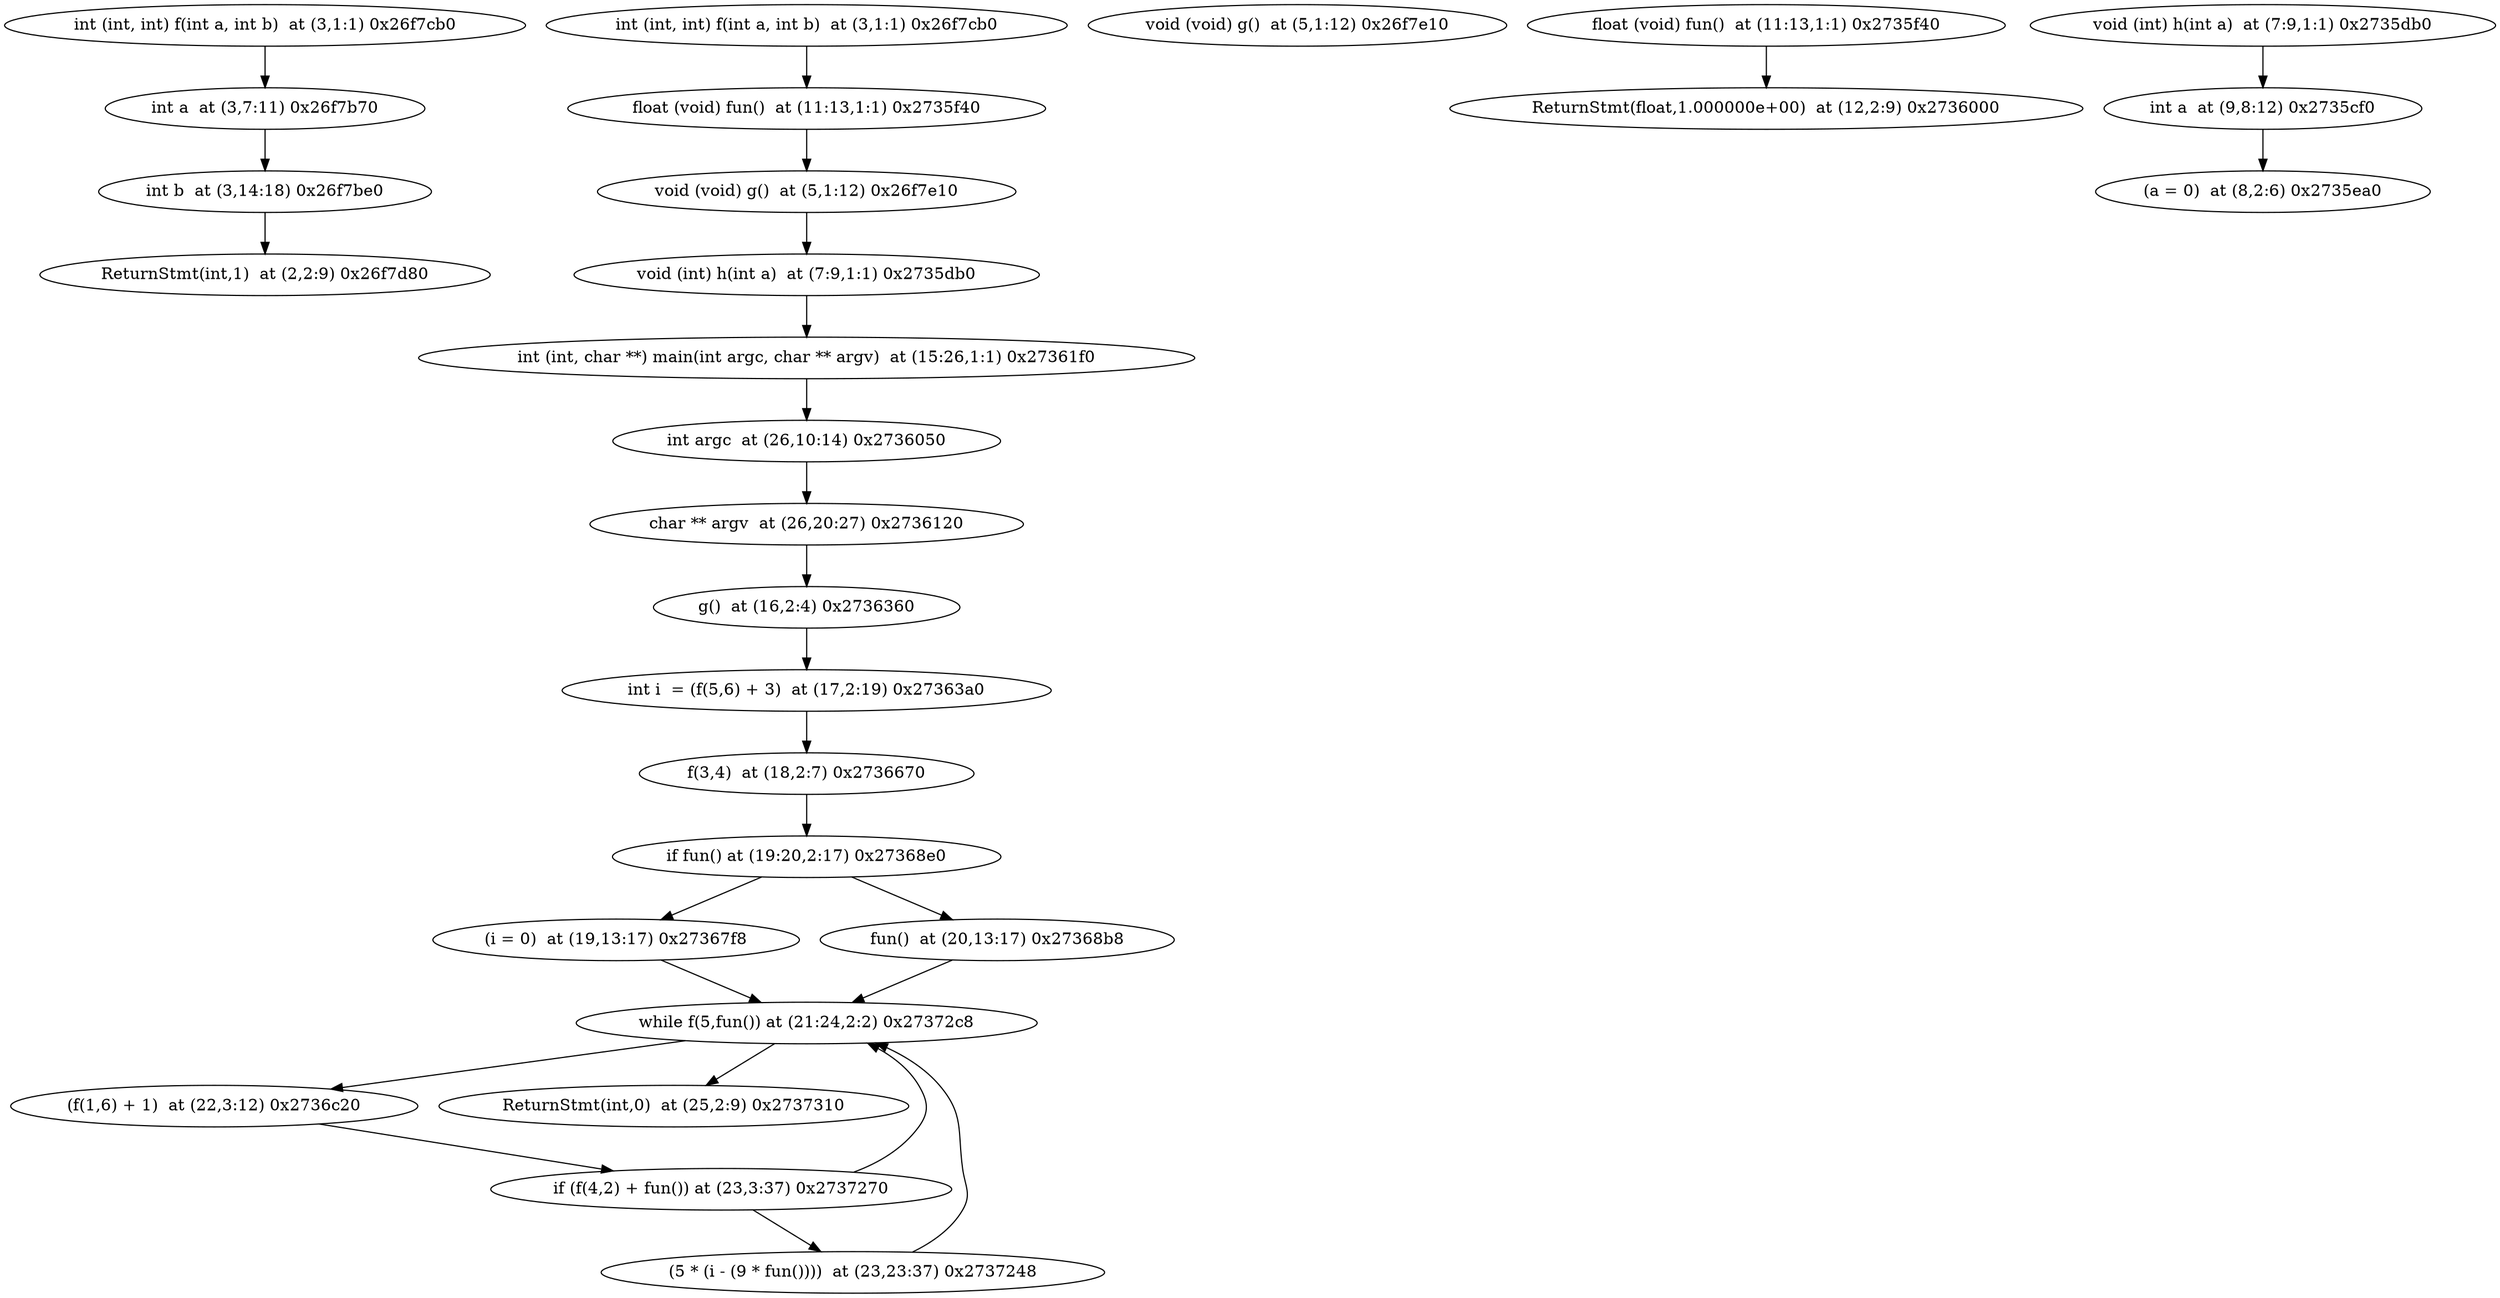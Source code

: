 digraph {
{f0x26f7cb0 [label="int (int, int) f(int a, int b)  at (3,1:1) 0x26f7cb0"]} -> {f0x26f7b70 [label="int a  at (3,7:11) 0x26f7b70"]}
{f0x26f7b70 [label="int a  at (3,7:11) 0x26f7b70"]} -> {f0x26f7be0 [label="int b  at (3,14:18) 0x26f7be0"]}
{f0x26f7be0 [label="int b  at (3,14:18) 0x26f7be0"]} -> {f0x26f7d80 [label="ReturnStmt(int,1)  at (2,2:9) 0x26f7d80"]}
{f0x26f7d80 [label="ReturnStmt(int,1)  at (2,2:9) 0x26f7d80"]}
{main0x26f7cb0 [label="int (int, int) f(int a, int b)  at (3,1:1) 0x26f7cb0"]} -> {main0x2735f40 [label="float (void) fun()  at (11:13,1:1) 0x2735f40"]}
{main0x2735f40 [label="float (void) fun()  at (11:13,1:1) 0x2735f40"]} -> {main0x26f7e10 [label="void (void) g()  at (5,1:12) 0x26f7e10"]}
{main0x26f7e10 [label="void (void) g()  at (5,1:12) 0x26f7e10"]} -> {main0x2735db0 [label="void (int) h(int a)  at (7:9,1:1) 0x2735db0"]}
{main0x2735db0 [label="void (int) h(int a)  at (7:9,1:1) 0x2735db0"]} -> {main0x27361f0 [label="int (int, char **) main(int argc, char ** argv)  at (15:26,1:1) 0x27361f0"]}
{main0x27361f0 [label="int (int, char **) main(int argc, char ** argv)  at (15:26,1:1) 0x27361f0"]} -> {main0x2736050 [label="int argc  at (26,10:14) 0x2736050"]}
{main0x2736050 [label="int argc  at (26,10:14) 0x2736050"]} -> {main0x2736120 [label="char ** argv  at (26,20:27) 0x2736120"]}
{main0x2736120 [label="char ** argv  at (26,20:27) 0x2736120"]} -> {main0x2736360 [label="g()  at (16,2:4) 0x2736360"]}
{main0x2736360 [label="g()  at (16,2:4) 0x2736360"]} -> {main0x27363a0 [label="int i  = (f(5,6) + 3)  at (17,2:19) 0x27363a0"]}
{main0x27363a0 [label="int i  = (f(5,6) + 3)  at (17,2:19) 0x27363a0"]} -> {main0x2736670 [label="f(3,4)  at (18,2:7) 0x2736670"]}
{main0x2736670 [label="f(3,4)  at (18,2:7) 0x2736670"]} -> {main0x27368e0 [label="if fun() at (19:20,2:17) 0x27368e0"]}
{main0x27368e0 [label="if fun() at (19:20,2:17) 0x27368e0"]} -> {main0x27367f8 [label="(i = 0)  at (19,13:17) 0x27367f8"]}
{main0x27368e0 [label="if fun() at (19:20,2:17) 0x27368e0"]} -> {main0x27368b8 [label="fun()  at (20,13:17) 0x27368b8"]}
{main0x27367f8 [label="(i = 0)  at (19,13:17) 0x27367f8"]} -> {main0x27372c8 [label="while f(5,fun()) at (21:24,2:2) 0x27372c8"]}
{main0x27372c8 [label="while f(5,fun()) at (21:24,2:2) 0x27372c8"]} -> {main0x2736c20 [label="(f(1,6) + 1)  at (22,3:12) 0x2736c20"]}
{main0x27372c8 [label="while f(5,fun()) at (21:24,2:2) 0x27372c8"]} -> {main0x2737310 [label="ReturnStmt(int,0)  at (25,2:9) 0x2737310"]}
{main0x2736c20 [label="(f(1,6) + 1)  at (22,3:12) 0x2736c20"]} -> {main0x2737270 [label="if (f(4,2) + fun()) at (23,3:37) 0x2737270"]}
{main0x2737270 [label="if (f(4,2) + fun()) at (23,3:37) 0x2737270"]} -> {main0x2737248 [label="(5 * (i - (9 * fun())))  at (23,23:37) 0x2737248"]}
{main0x2737270 [label="if (f(4,2) + fun()) at (23,3:37) 0x2737270"]} -> {main0x27372c8 [label="while f(5,fun()) at (21:24,2:2) 0x27372c8"]}
{main0x2737248 [label="(5 * (i - (9 * fun())))  at (23,23:37) 0x2737248"]} -> {main0x27372c8 [label="while f(5,fun()) at (21:24,2:2) 0x27372c8"]}
{main0x2737310 [label="ReturnStmt(int,0)  at (25,2:9) 0x2737310"]}
{main0x27368b8 [label="fun()  at (20,13:17) 0x27368b8"]} -> {main0x27372c8 [label="while f(5,fun()) at (21:24,2:2) 0x27372c8"]}
{g0x26f7e10 [label="void (void) g()  at (5,1:12) 0x26f7e10"]}
{fun0x2735f40 [label="float (void) fun()  at (11:13,1:1) 0x2735f40"]} -> {fun0x2736000 [label="ReturnStmt(float,1.000000e+00)  at (12,2:9) 0x2736000"]}
{fun0x2736000 [label="ReturnStmt(float,1.000000e+00)  at (12,2:9) 0x2736000"]}
{h0x2735db0 [label="void (int) h(int a)  at (7:9,1:1) 0x2735db0"]} -> {h0x2735cf0 [label="int a  at (9,8:12) 0x2735cf0"]}
{h0x2735cf0 [label="int a  at (9,8:12) 0x2735cf0"]} -> {h0x2735ea0 [label="(a = 0)  at (8,2:6) 0x2735ea0"]}
{h0x2735ea0 [label="(a = 0)  at (8,2:6) 0x2735ea0"]}
}